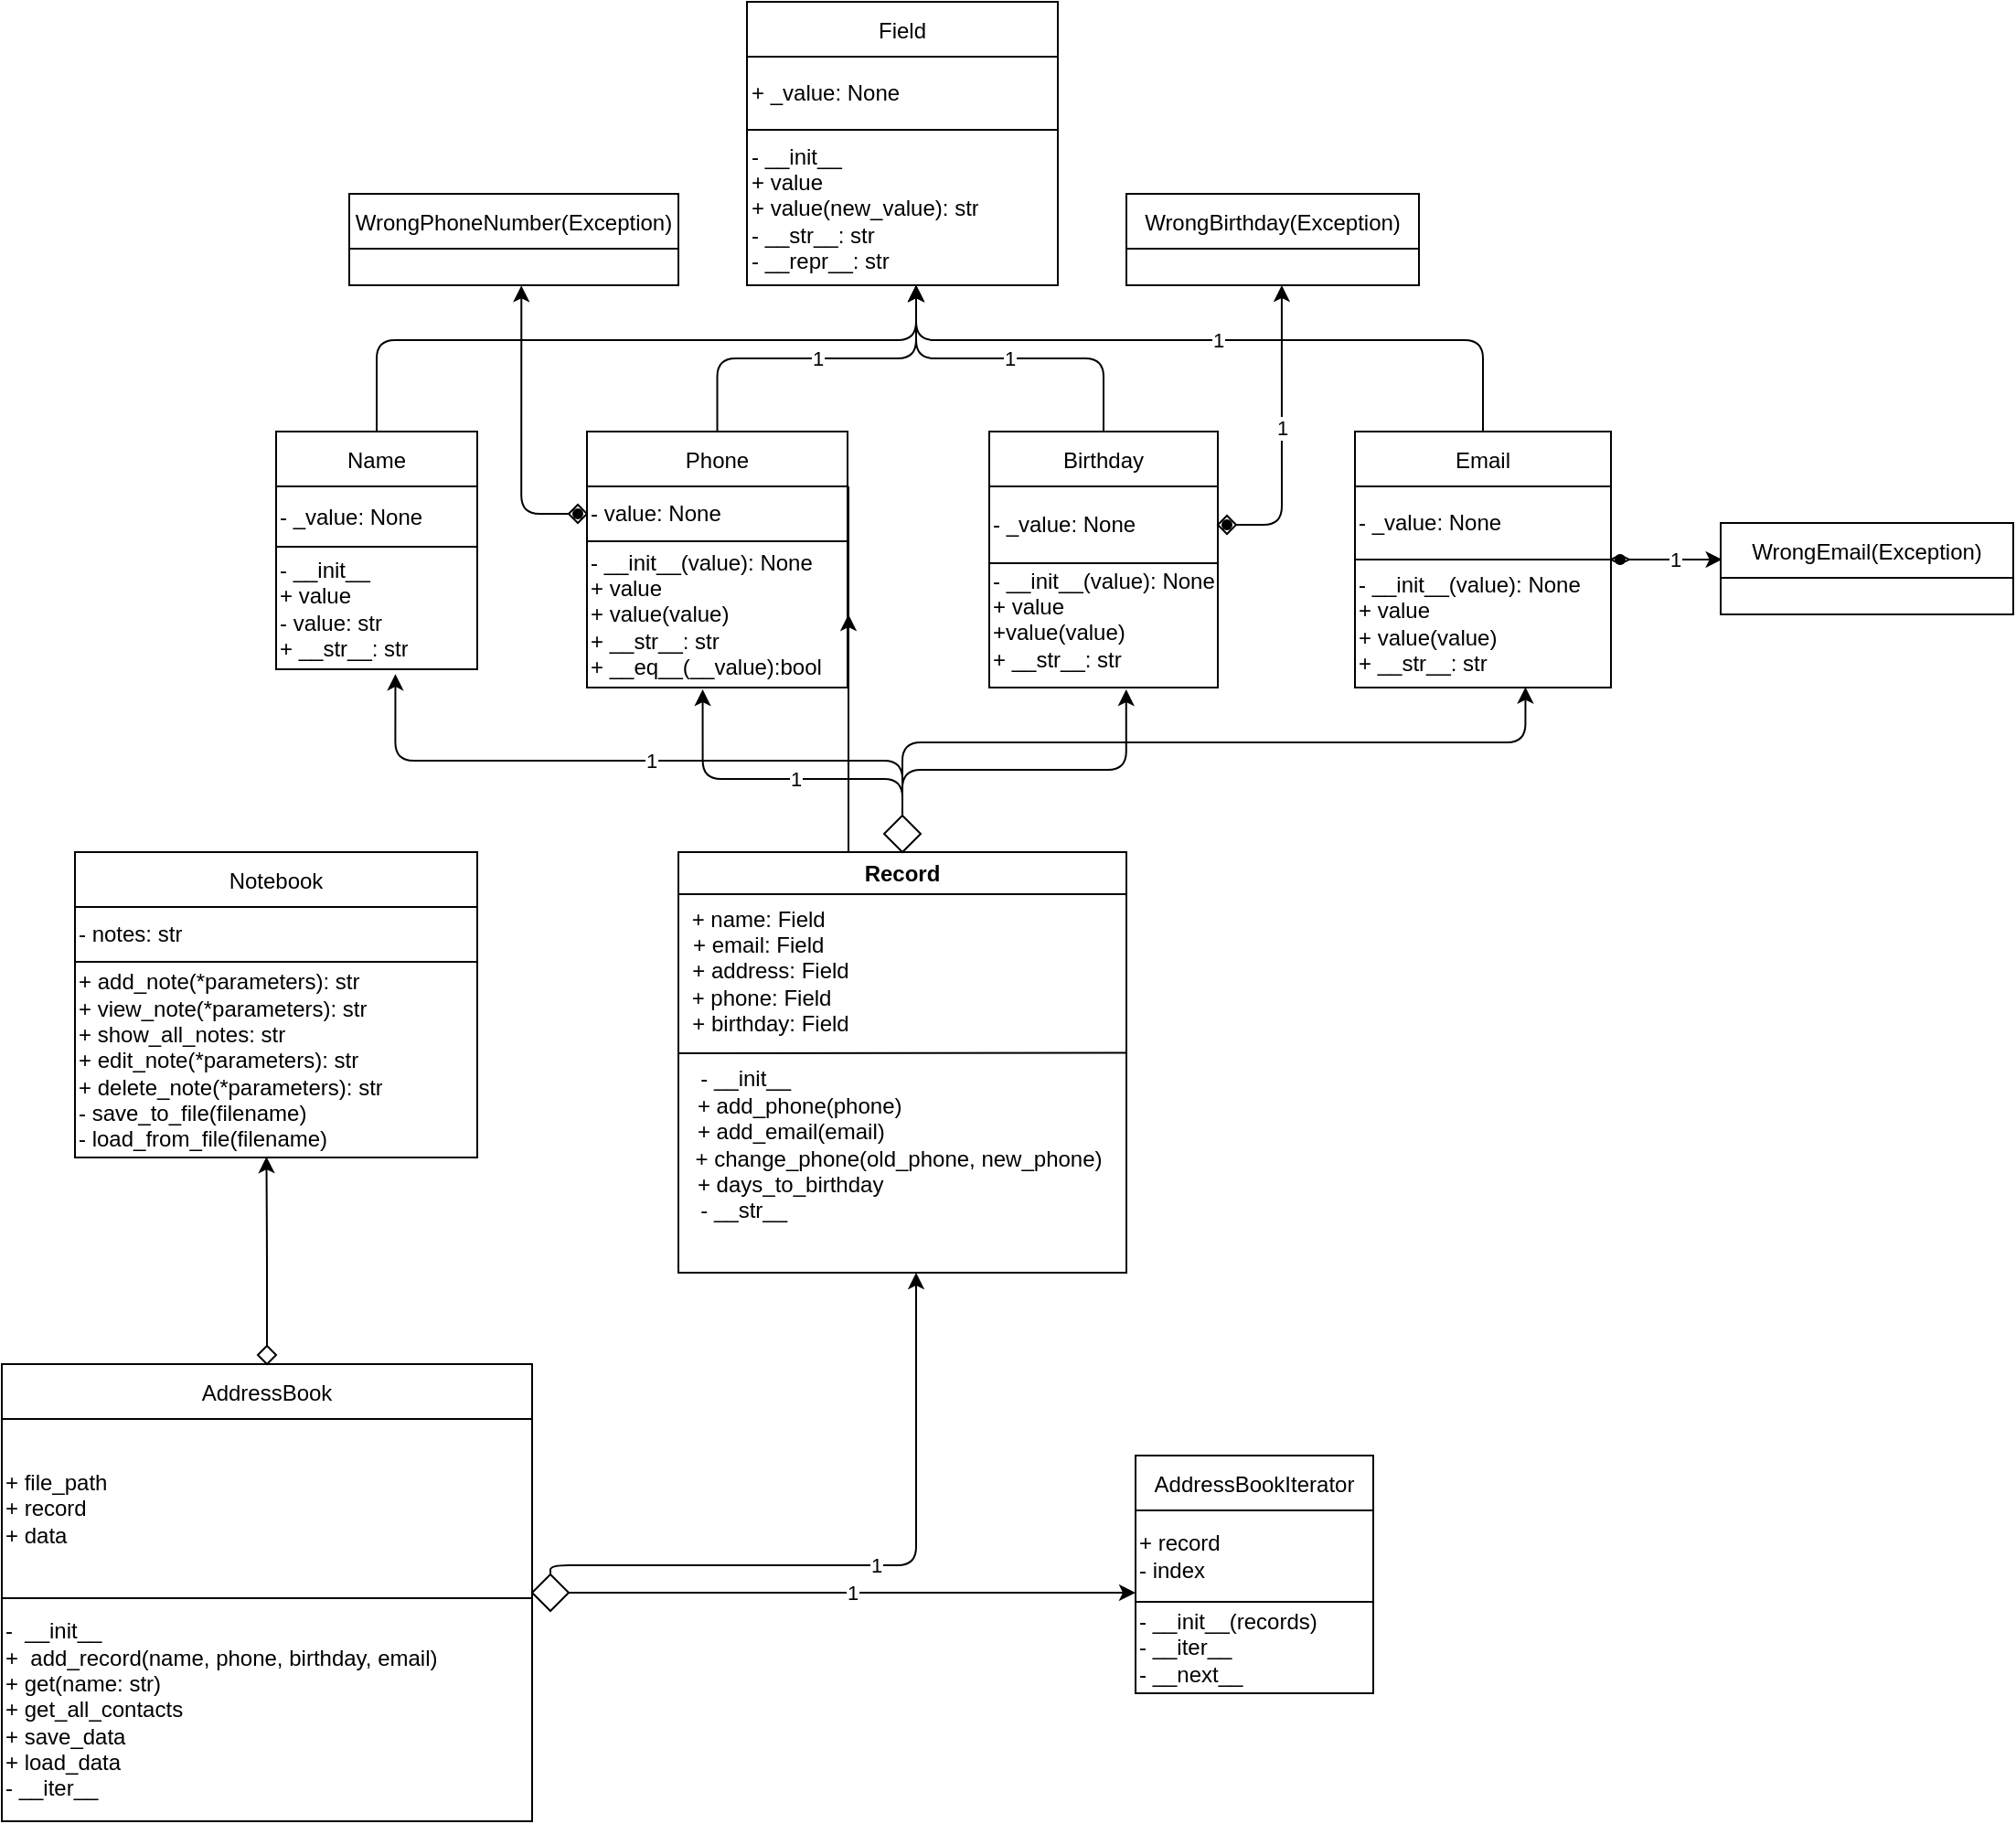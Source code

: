<mxfile>
    <diagram id="_RNh6TZqomyYQKHfPjti" name="Page-1">
        <mxGraphModel dx="1716" dy="2244" grid="1" gridSize="10" guides="1" tooltips="1" connect="1" arrows="1" fold="1" page="1" pageScale="1" pageWidth="850" pageHeight="1100" math="0" shadow="0">
            <root>
                <mxCell id="0"/>
                <mxCell id="1" parent="0"/>
                <mxCell id="130" value="" style="edgeStyle=orthogonalEdgeStyle;html=1;" edge="1" parent="1" source="5" target="129">
                    <mxGeometry relative="1" as="geometry"/>
                </mxCell>
                <mxCell id="132" style="edgeStyle=orthogonalEdgeStyle;html=1;entryX=0.599;entryY=1.015;entryDx=0;entryDy=0;entryPerimeter=0;" edge="1" parent="1" source="5" target="116">
                    <mxGeometry relative="1" as="geometry"/>
                </mxCell>
                <mxCell id="133" style="edgeStyle=orthogonalEdgeStyle;html=1;entryX=0.666;entryY=0.997;entryDx=0;entryDy=0;entryPerimeter=0;" edge="1" parent="1" source="5" target="121">
                    <mxGeometry relative="1" as="geometry">
                        <Array as="points">
                            <mxPoint x="353" y="250"/>
                            <mxPoint x="693" y="250"/>
                        </Array>
                    </mxGeometry>
                </mxCell>
                <mxCell id="134" value="1" style="edgeStyle=orthogonalEdgeStyle;html=1;entryX=0.444;entryY=1.013;entryDx=0;entryDy=0;entryPerimeter=0;" edge="1" parent="1" source="5" target="111">
                    <mxGeometry relative="1" as="geometry">
                        <Array as="points">
                            <mxPoint x="352" y="270"/>
                            <mxPoint x="243" y="270"/>
                        </Array>
                    </mxGeometry>
                </mxCell>
                <mxCell id="135" value="1" style="edgeStyle=orthogonalEdgeStyle;html=1;entryX=0.593;entryY=1.039;entryDx=0;entryDy=0;entryPerimeter=0;" edge="1" parent="1" source="5" target="126">
                    <mxGeometry relative="1" as="geometry">
                        <Array as="points">
                            <mxPoint x="353" y="260"/>
                            <mxPoint x="75" y="260"/>
                        </Array>
                    </mxGeometry>
                </mxCell>
                <mxCell id="5" value="Record" style="swimlane;whiteSpace=wrap;html=1;" parent="1" vertex="1">
                    <mxGeometry x="230" y="310" width="245" height="230" as="geometry"/>
                </mxCell>
                <mxCell id="8" value="+ name: Field&amp;nbsp; &amp;nbsp;&amp;nbsp;&lt;br&gt;+ email: Field&amp;nbsp; &amp;nbsp;&amp;nbsp;&lt;br&gt;+ address: Field&lt;br&gt;+ phone: Field&amp;nbsp; &amp;nbsp;&lt;br&gt;+ birthday: Field" style="text;html=1;align=center;verticalAlign=middle;resizable=0;points=[];autosize=1;strokeColor=none;fillColor=none;" vertex="1" parent="5">
                    <mxGeometry x="-5" y="20" width="110" height="90" as="geometry"/>
                </mxCell>
                <mxCell id="11" value="- __init__&amp;nbsp;&lt;span style=&quot;white-space: pre;&quot;&gt;&#9;&lt;/span&gt;&lt;span style=&quot;white-space: pre;&quot;&gt;&#9;&lt;/span&gt;&lt;span style=&quot;white-space: pre;&quot;&gt;&#9;&lt;/span&gt;&lt;span style=&quot;white-space: pre;&quot;&gt;&#9;&lt;/span&gt;&lt;span style=&quot;white-space: pre;&quot;&gt;&#9;&lt;/span&gt;&lt;span style=&quot;white-space: pre;&quot;&gt;&#9;&lt;/span&gt;&amp;nbsp;&lt;br&gt;&lt;span style=&quot;&quot;&gt;&#9;&lt;/span&gt;&lt;span style=&quot;&quot;&gt;&#9;&lt;/span&gt;+ add_phone(phone)&amp;nbsp;&lt;span style=&quot;white-space: pre;&quot;&gt;&#9;&lt;/span&gt;&lt;span style=&quot;white-space: pre;&quot;&gt;&#9;&lt;/span&gt;&lt;span style=&quot;white-space: pre;&quot;&gt;&#9;&lt;/span&gt;&lt;span style=&quot;white-space: pre;&quot;&gt;&#9;&lt;/span&gt;&amp;nbsp;&amp;nbsp;&lt;br&gt;+ add_email(email)&amp;nbsp;&amp;nbsp;&lt;span style=&quot;white-space: pre;&quot;&gt;&#9;&lt;/span&gt;&lt;span style=&quot;white-space: pre;&quot;&gt;&#9;&lt;/span&gt;&lt;span style=&quot;white-space: pre;&quot;&gt;&#9;&lt;/span&gt;&lt;span style=&quot;white-space: pre;&quot;&gt;&#9;&lt;/span&gt;&amp;nbsp;&amp;nbsp;&lt;br&gt;+ change_phone(old_phone, new_phone)&lt;br&gt;+ days_to_birthday&lt;span style=&quot;white-space: pre;&quot;&gt;&#9;&lt;/span&gt;&lt;span style=&quot;white-space: pre;&quot;&gt;&#9;&lt;/span&gt;&lt;span style=&quot;white-space: pre;&quot;&gt;&#9;&lt;/span&gt;&lt;span style=&quot;white-space: pre;&quot;&gt;&#9;&lt;/span&gt;&lt;span style=&quot;white-space: pre;&quot;&gt;&#9;&lt;/span&gt;&amp;nbsp;&amp;nbsp;&lt;br&gt;- __str__&lt;span style=&quot;white-space: pre;&quot;&gt;&#9;&lt;/span&gt;&lt;span style=&quot;white-space: pre;&quot;&gt;&#9;&lt;/span&gt;&lt;span style=&quot;white-space: pre;&quot;&gt;&#9;&lt;/span&gt;&lt;span style=&quot;white-space: pre;&quot;&gt;&#9;&lt;/span&gt;&lt;span style=&quot;white-space: pre;&quot;&gt;&#9;&lt;/span&gt;&lt;span style=&quot;white-space: pre;&quot;&gt;&#9;&lt;/span&gt;&lt;span style=&quot;white-space: pre;&quot;&gt;&#9;&lt;/span&gt;&amp;nbsp;" style="text;html=1;align=center;verticalAlign=middle;resizable=0;points=[];autosize=1;strokeColor=none;fillColor=none;" vertex="1" parent="5">
                    <mxGeometry x="-5" y="110" width="250" height="100" as="geometry"/>
                </mxCell>
                <mxCell id="7" style="edgeStyle=none;shape=link;html=1;width=0;entryX=0.999;entryY=-0.002;entryDx=0;entryDy=0;entryPerimeter=0;" parent="1" target="11" edge="1">
                    <mxGeometry relative="1" as="geometry">
                        <mxPoint x="230" y="420" as="sourcePoint"/>
                        <mxPoint x="470" y="420" as="targetPoint"/>
                    </mxGeometry>
                </mxCell>
                <mxCell id="91" value="1" style="edgeStyle=orthogonalEdgeStyle;html=1;startArrow=none;" edge="1" parent="1" source="92">
                    <mxGeometry relative="1" as="geometry">
                        <mxPoint x="360.0" y="540" as="targetPoint"/>
                        <Array as="points">
                            <mxPoint x="160" y="700"/>
                            <mxPoint x="360" y="700"/>
                        </Array>
                    </mxGeometry>
                </mxCell>
                <mxCell id="178" style="edgeStyle=orthogonalEdgeStyle;html=1;entryX=0.476;entryY=0.996;entryDx=0;entryDy=0;entryPerimeter=0;startArrow=none;" edge="1" parent="1" source="179" target="176">
                    <mxGeometry relative="1" as="geometry">
                        <mxPoint x="5" y="480" as="targetPoint"/>
                    </mxGeometry>
                </mxCell>
                <mxCell id="78" value="AddressBook" style="shape=table;startSize=30;container=1;collapsible=0;childLayout=tableLayout;" vertex="1" parent="1">
                    <mxGeometry x="-140" y="590" width="290" height="250" as="geometry"/>
                </mxCell>
                <mxCell id="79" value="" style="shape=tableRow;horizontal=0;startSize=0;swimlaneHead=0;swimlaneBody=0;top=0;left=0;bottom=0;right=0;collapsible=0;dropTarget=0;fillColor=none;points=[[0,0.5],[1,0.5]];portConstraint=eastwest;" vertex="1" parent="78">
                    <mxGeometry y="30" width="290" height="98" as="geometry"/>
                </mxCell>
                <mxCell id="80" value="+ file_path&lt;br&gt;+ record&lt;br&gt;+ data" style="shape=partialRectangle;html=1;whiteSpace=wrap;connectable=0;overflow=hidden;fillColor=none;top=0;left=0;bottom=0;right=0;pointerEvents=1;align=left;" vertex="1" parent="79">
                    <mxGeometry width="290" height="98" as="geometry">
                        <mxRectangle width="290" height="98" as="alternateBounds"/>
                    </mxGeometry>
                </mxCell>
                <mxCell id="81" value="" style="shape=tableRow;horizontal=0;startSize=0;swimlaneHead=0;swimlaneBody=0;top=0;left=0;bottom=0;right=0;collapsible=0;dropTarget=0;fillColor=none;points=[[0,0.5],[1,0.5]];portConstraint=eastwest;" vertex="1" parent="78">
                    <mxGeometry y="128" width="290" height="122" as="geometry"/>
                </mxCell>
                <mxCell id="82" value="-&amp;nbsp; __init__&lt;br&gt;+&amp;nbsp; add_record(name, phone, birthday, email)&amp;nbsp;&lt;br&gt;+ get(name: str)&lt;br&gt;+ get_all_contacts&lt;br&gt;+ save_data&lt;br&gt;+ load_data&lt;br&gt;- __iter__" style="shape=partialRectangle;html=1;whiteSpace=wrap;connectable=0;overflow=hidden;fillColor=none;top=0;left=0;bottom=0;right=0;pointerEvents=1;align=left;" vertex="1" parent="81">
                    <mxGeometry width="290" height="122" as="geometry">
                        <mxRectangle width="290" height="122" as="alternateBounds"/>
                    </mxGeometry>
                </mxCell>
                <mxCell id="94" value="1" style="edgeStyle=orthogonalEdgeStyle;html=1;" edge="1" parent="1" source="92">
                    <mxGeometry relative="1" as="geometry">
                        <mxPoint x="480" y="715" as="targetPoint"/>
                        <Array as="points">
                            <mxPoint x="360" y="715"/>
                            <mxPoint x="360" y="715"/>
                        </Array>
                    </mxGeometry>
                </mxCell>
                <mxCell id="92" value="" style="rhombus;whiteSpace=wrap;html=1;" vertex="1" parent="1">
                    <mxGeometry x="150" y="705" width="20" height="20" as="geometry"/>
                </mxCell>
                <mxCell id="95" value="AddressBookIterator" style="shape=table;startSize=30;container=1;collapsible=0;childLayout=tableLayout;" vertex="1" parent="1">
                    <mxGeometry x="480" y="640" width="130" height="130" as="geometry"/>
                </mxCell>
                <mxCell id="96" value="" style="shape=tableRow;horizontal=0;startSize=0;swimlaneHead=0;swimlaneBody=0;top=0;left=0;bottom=0;right=0;collapsible=0;dropTarget=0;fillColor=none;points=[[0,0.5],[1,0.5]];portConstraint=eastwest;" vertex="1" parent="95">
                    <mxGeometry y="30" width="130" height="50" as="geometry"/>
                </mxCell>
                <mxCell id="97" value="+ record&lt;br&gt;&lt;div style=&quot;&quot;&gt;&lt;span style=&quot;background-color: initial;&quot;&gt;- index&lt;/span&gt;&lt;/div&gt;" style="shape=partialRectangle;html=1;whiteSpace=wrap;connectable=0;overflow=hidden;fillColor=none;top=0;left=0;bottom=0;right=0;pointerEvents=1;align=left;" vertex="1" parent="96">
                    <mxGeometry width="130" height="50" as="geometry">
                        <mxRectangle width="130" height="50" as="alternateBounds"/>
                    </mxGeometry>
                </mxCell>
                <mxCell id="98" value="" style="shape=tableRow;horizontal=0;startSize=0;swimlaneHead=0;swimlaneBody=0;top=0;left=0;bottom=0;right=0;collapsible=0;dropTarget=0;fillColor=none;points=[[0,0.5],[1,0.5]];portConstraint=eastwest;" vertex="1" parent="95">
                    <mxGeometry y="80" width="130" height="50" as="geometry"/>
                </mxCell>
                <mxCell id="99" value="- __init__(records)&lt;br&gt;- __iter__&lt;br&gt;- __next__" style="shape=partialRectangle;html=1;whiteSpace=wrap;connectable=0;overflow=hidden;fillColor=none;top=0;left=0;bottom=0;right=0;pointerEvents=1;align=left;" vertex="1" parent="98">
                    <mxGeometry width="130" height="50" as="geometry">
                        <mxRectangle width="130" height="50" as="alternateBounds"/>
                    </mxGeometry>
                </mxCell>
                <mxCell id="100" value="Field" style="shape=table;startSize=30;container=1;collapsible=0;childLayout=tableLayout;" vertex="1" parent="1">
                    <mxGeometry x="267.5" y="-155" width="170" height="155.0" as="geometry"/>
                </mxCell>
                <mxCell id="101" value="" style="shape=tableRow;horizontal=0;startSize=0;swimlaneHead=0;swimlaneBody=0;top=0;left=0;bottom=0;right=0;collapsible=0;dropTarget=0;fillColor=none;points=[[0,0.5],[1,0.5]];portConstraint=eastwest;" vertex="1" parent="100">
                    <mxGeometry y="30" width="170" height="40" as="geometry"/>
                </mxCell>
                <mxCell id="102" value="+ _value: None" style="shape=partialRectangle;html=1;whiteSpace=wrap;connectable=0;overflow=hidden;fillColor=none;top=0;left=0;bottom=0;right=0;pointerEvents=1;align=left;" vertex="1" parent="101">
                    <mxGeometry width="170" height="40" as="geometry">
                        <mxRectangle width="170" height="40" as="alternateBounds"/>
                    </mxGeometry>
                </mxCell>
                <mxCell id="103" value="" style="shape=tableRow;horizontal=0;startSize=0;swimlaneHead=0;swimlaneBody=0;top=0;left=0;bottom=0;right=0;collapsible=0;dropTarget=0;fillColor=none;points=[[0,0.5],[1,0.5]];portConstraint=eastwest;" vertex="1" parent="100">
                    <mxGeometry y="70" width="170" height="85" as="geometry"/>
                </mxCell>
                <mxCell id="104" value="- __init__&lt;br&gt;+ value&lt;br&gt;+ value(new_value): str&lt;br&gt;- __str__: str&lt;br&gt;- __repr__: str" style="shape=partialRectangle;html=1;whiteSpace=wrap;connectable=0;overflow=hidden;fillColor=none;top=0;left=0;bottom=0;right=0;pointerEvents=1;align=left;" vertex="1" parent="103">
                    <mxGeometry width="170" height="85" as="geometry">
                        <mxRectangle width="170" height="85" as="alternateBounds"/>
                    </mxGeometry>
                </mxCell>
                <mxCell id="141" value="1" style="edgeStyle=orthogonalEdgeStyle;html=1;" edge="1" parent="1" source="108">
                    <mxGeometry relative="1" as="geometry">
                        <mxPoint x="360" as="targetPoint"/>
                        <Array as="points">
                            <mxPoint x="251" y="40"/>
                            <mxPoint x="360" y="40"/>
                        </Array>
                    </mxGeometry>
                </mxCell>
                <mxCell id="108" value="Phone" style="shape=table;startSize=30;container=1;collapsible=0;childLayout=tableLayout;" vertex="1" parent="1">
                    <mxGeometry x="180" y="80" width="142.5" height="140" as="geometry"/>
                </mxCell>
                <mxCell id="109" value="" style="shape=tableRow;horizontal=0;startSize=0;swimlaneHead=0;swimlaneBody=0;top=0;left=0;bottom=0;right=0;collapsible=0;dropTarget=0;fillColor=none;points=[[0,0.5],[1,0.5]];portConstraint=eastwest;" vertex="1" parent="108">
                    <mxGeometry y="30" width="142.5" height="30" as="geometry"/>
                </mxCell>
                <mxCell id="110" value="- value: None" style="shape=partialRectangle;html=1;whiteSpace=wrap;connectable=0;overflow=hidden;fillColor=none;top=0;left=0;bottom=0;right=0;pointerEvents=1;align=left;" vertex="1" parent="109">
                    <mxGeometry width="143" height="30" as="geometry">
                        <mxRectangle width="143" height="30" as="alternateBounds"/>
                    </mxGeometry>
                </mxCell>
                <mxCell id="111" value="" style="shape=tableRow;horizontal=0;startSize=0;swimlaneHead=0;swimlaneBody=0;top=0;left=0;bottom=0;right=0;collapsible=0;dropTarget=0;fillColor=none;points=[[0,0.5],[1,0.5]];portConstraint=eastwest;" vertex="1" parent="108">
                    <mxGeometry y="60" width="142.5" height="80" as="geometry"/>
                </mxCell>
                <mxCell id="112" value="- __init__(value): None&lt;br&gt;+ value&lt;br&gt;+ value(value)&lt;br&gt;+ __str__: str&lt;br&gt;+ __eq__(__value):bool" style="shape=partialRectangle;html=1;whiteSpace=wrap;connectable=0;overflow=hidden;fillColor=none;top=0;left=0;bottom=0;right=0;pointerEvents=1;align=left;" vertex="1" parent="111">
                    <mxGeometry width="143" height="80" as="geometry">
                        <mxRectangle width="143" height="80" as="alternateBounds"/>
                    </mxGeometry>
                </mxCell>
                <mxCell id="129" value="" style="rhombus;whiteSpace=wrap;html=1;fontStyle=1;startSize=23;" vertex="1" parent="111">
                    <mxGeometry x="143" width="NaN" height="80" as="geometry">
                        <mxRectangle width="NaN" height="80" as="alternateBounds"/>
                    </mxGeometry>
                </mxCell>
                <mxCell id="142" value="1" style="edgeStyle=orthogonalEdgeStyle;html=1;" edge="1" parent="1" source="113">
                    <mxGeometry relative="1" as="geometry">
                        <mxPoint x="360" as="targetPoint"/>
                        <Array as="points">
                            <mxPoint x="463" y="40"/>
                            <mxPoint x="360" y="40"/>
                        </Array>
                    </mxGeometry>
                </mxCell>
                <mxCell id="113" value="Birthday" style="shape=table;startSize=30;container=1;collapsible=0;childLayout=tableLayout;" vertex="1" parent="1">
                    <mxGeometry x="400" y="80" width="125" height="140" as="geometry"/>
                </mxCell>
                <mxCell id="114" value="" style="shape=tableRow;horizontal=0;startSize=0;swimlaneHead=0;swimlaneBody=0;top=0;left=0;bottom=0;right=0;collapsible=0;dropTarget=0;fillColor=none;points=[[0,0.5],[1,0.5]];portConstraint=eastwest;" vertex="1" parent="113">
                    <mxGeometry y="30" width="125" height="42" as="geometry"/>
                </mxCell>
                <mxCell id="115" value="- _value: None" style="shape=partialRectangle;html=1;whiteSpace=wrap;connectable=0;overflow=hidden;fillColor=none;top=0;left=0;bottom=0;right=0;pointerEvents=1;align=left;" vertex="1" parent="114">
                    <mxGeometry width="125" height="42" as="geometry">
                        <mxRectangle width="125" height="42" as="alternateBounds"/>
                    </mxGeometry>
                </mxCell>
                <mxCell id="116" value="" style="shape=tableRow;horizontal=0;startSize=0;swimlaneHead=0;swimlaneBody=0;top=0;left=0;bottom=0;right=0;collapsible=0;dropTarget=0;fillColor=none;points=[[0,0.5],[1,0.5]];portConstraint=eastwest;" vertex="1" parent="113">
                    <mxGeometry y="72" width="125" height="68" as="geometry"/>
                </mxCell>
                <mxCell id="117" value="- __init__(value): None&lt;br&gt;+ value&lt;br&gt;+value(value)&lt;br&gt;+ __str__: str&lt;br&gt;&lt;div style=&quot;&quot;&gt;&lt;br&gt;&lt;/div&gt;" style="shape=partialRectangle;html=1;whiteSpace=wrap;connectable=0;overflow=hidden;fillColor=none;top=0;left=0;bottom=0;right=0;pointerEvents=1;align=left;" vertex="1" parent="116">
                    <mxGeometry width="125" height="68" as="geometry">
                        <mxRectangle width="125" height="68" as="alternateBounds"/>
                    </mxGeometry>
                </mxCell>
                <mxCell id="139" value="1" style="edgeStyle=orthogonalEdgeStyle;html=1;" edge="1" parent="1" source="118">
                    <mxGeometry relative="1" as="geometry">
                        <mxPoint x="360" as="targetPoint"/>
                        <Array as="points">
                            <mxPoint x="670" y="30"/>
                            <mxPoint x="360" y="30"/>
                        </Array>
                    </mxGeometry>
                </mxCell>
                <mxCell id="152" value="1" style="edgeStyle=orthogonalEdgeStyle;html=1;entryX=0.005;entryY=0.399;entryDx=0;entryDy=0;entryPerimeter=0;startArrow=none;" edge="1" parent="1" source="153" target="143">
                    <mxGeometry relative="1" as="geometry"/>
                </mxCell>
                <mxCell id="118" value="Email" style="shape=table;startSize=30;container=1;collapsible=0;childLayout=tableLayout;" vertex="1" parent="1">
                    <mxGeometry x="600" y="80" width="140" height="140" as="geometry"/>
                </mxCell>
                <mxCell id="119" value="" style="shape=tableRow;horizontal=0;startSize=0;swimlaneHead=0;swimlaneBody=0;top=0;left=0;bottom=0;right=0;collapsible=0;dropTarget=0;fillColor=none;points=[[0,0.5],[1,0.5]];portConstraint=eastwest;" vertex="1" parent="118">
                    <mxGeometry y="30" width="140" height="40" as="geometry"/>
                </mxCell>
                <mxCell id="120" value="- _value: None" style="shape=partialRectangle;html=1;whiteSpace=wrap;connectable=0;overflow=hidden;fillColor=none;top=0;left=0;bottom=0;right=0;pointerEvents=1;align=left;" vertex="1" parent="119">
                    <mxGeometry width="140" height="40" as="geometry">
                        <mxRectangle width="140" height="40" as="alternateBounds"/>
                    </mxGeometry>
                </mxCell>
                <mxCell id="121" value="" style="shape=tableRow;horizontal=0;startSize=0;swimlaneHead=0;swimlaneBody=0;top=0;left=0;bottom=0;right=0;collapsible=0;dropTarget=0;fillColor=none;points=[[0,0.5],[1,0.5]];portConstraint=eastwest;" vertex="1" parent="118">
                    <mxGeometry y="70" width="140" height="70" as="geometry"/>
                </mxCell>
                <mxCell id="122" value="- __init__(value): None&lt;br&gt;+ value&lt;br&gt;+ value(value)&lt;br&gt;+ __str__: str" style="shape=partialRectangle;html=1;whiteSpace=wrap;connectable=0;overflow=hidden;fillColor=none;top=0;left=0;bottom=0;right=0;pointerEvents=1;align=left;" vertex="1" parent="121">
                    <mxGeometry width="140" height="70" as="geometry">
                        <mxRectangle width="140" height="70" as="alternateBounds"/>
                    </mxGeometry>
                </mxCell>
                <mxCell id="140" style="edgeStyle=orthogonalEdgeStyle;html=1;" edge="1" parent="1" source="123">
                    <mxGeometry relative="1" as="geometry">
                        <mxPoint x="360" as="targetPoint"/>
                        <Array as="points">
                            <mxPoint x="65" y="30"/>
                            <mxPoint x="360" y="30"/>
                        </Array>
                    </mxGeometry>
                </mxCell>
                <mxCell id="123" value="Name" style="shape=table;startSize=30;container=1;collapsible=0;childLayout=tableLayout;" vertex="1" parent="1">
                    <mxGeometry x="10" y="80" width="110" height="130" as="geometry"/>
                </mxCell>
                <mxCell id="124" value="" style="shape=tableRow;horizontal=0;startSize=0;swimlaneHead=0;swimlaneBody=0;top=0;left=0;bottom=0;right=0;collapsible=0;dropTarget=0;fillColor=none;points=[[0,0.5],[1,0.5]];portConstraint=eastwest;" vertex="1" parent="123">
                    <mxGeometry y="30" width="110" height="33" as="geometry"/>
                </mxCell>
                <mxCell id="125" value="- _value: None" style="shape=partialRectangle;html=1;whiteSpace=wrap;connectable=0;overflow=hidden;fillColor=none;top=0;left=0;bottom=0;right=0;pointerEvents=1;align=left;" vertex="1" parent="124">
                    <mxGeometry width="110" height="33" as="geometry">
                        <mxRectangle width="110" height="33" as="alternateBounds"/>
                    </mxGeometry>
                </mxCell>
                <mxCell id="126" value="" style="shape=tableRow;horizontal=0;startSize=0;swimlaneHead=0;swimlaneBody=0;top=0;left=0;bottom=0;right=0;collapsible=0;dropTarget=0;fillColor=none;points=[[0,0.5],[1,0.5]];portConstraint=eastwest;" vertex="1" parent="123">
                    <mxGeometry y="63" width="110" height="67" as="geometry"/>
                </mxCell>
                <mxCell id="127" value="&lt;div style=&quot;&quot;&gt;&lt;span style=&quot;background-color: initial;&quot;&gt;- __init__&lt;/span&gt;&lt;/div&gt;&lt;div style=&quot;&quot;&gt;&lt;span style=&quot;background-color: initial;&quot;&gt;+ value&lt;/span&gt;&lt;/div&gt;&lt;div style=&quot;&quot;&gt;&lt;span style=&quot;background-color: initial;&quot;&gt;- value: str&lt;/span&gt;&lt;/div&gt;&lt;div style=&quot;&quot;&gt;&lt;span style=&quot;background-color: initial;&quot;&gt;+ __str__: str&lt;/span&gt;&lt;/div&gt;" style="shape=partialRectangle;html=1;whiteSpace=wrap;connectable=0;overflow=hidden;fillColor=none;top=0;left=0;bottom=0;right=0;pointerEvents=1;align=left;" vertex="1" parent="126">
                    <mxGeometry width="110" height="67" as="geometry">
                        <mxRectangle width="110" height="67" as="alternateBounds"/>
                    </mxGeometry>
                </mxCell>
                <mxCell id="136" value="" style="rhombus;whiteSpace=wrap;html=1;" vertex="1" parent="1">
                    <mxGeometry x="342.5" y="290" width="20" height="20" as="geometry"/>
                </mxCell>
                <mxCell id="143" value="WrongEmail(Exception)" style="shape=table;startSize=30;container=1;collapsible=0;childLayout=tableLayout;" vertex="1" parent="1">
                    <mxGeometry x="800" y="130" width="160" height="50" as="geometry"/>
                </mxCell>
                <mxCell id="144" value="" style="shape=tableRow;horizontal=0;startSize=0;swimlaneHead=0;swimlaneBody=0;top=0;left=0;bottom=0;right=0;collapsible=0;dropTarget=0;fillColor=none;points=[[0,0.5],[1,0.5]];portConstraint=eastwest;" vertex="1" parent="143">
                    <mxGeometry y="30" width="160" height="20" as="geometry"/>
                </mxCell>
                <mxCell id="145" value="" style="shape=partialRectangle;html=1;whiteSpace=wrap;connectable=0;overflow=hidden;fillColor=none;top=0;left=0;bottom=0;right=0;pointerEvents=1;" vertex="1" parent="144">
                    <mxGeometry width="160" height="20" as="geometry">
                        <mxRectangle width="160" height="20" as="alternateBounds"/>
                    </mxGeometry>
                </mxCell>
                <mxCell id="146" value="WrongPhoneNumber(Exception)" style="shape=table;startSize=30;container=1;collapsible=0;childLayout=tableLayout;" vertex="1" parent="1">
                    <mxGeometry x="50" y="-50" width="180" height="50" as="geometry"/>
                </mxCell>
                <mxCell id="147" value="" style="shape=tableRow;horizontal=0;startSize=0;swimlaneHead=0;swimlaneBody=0;top=0;left=0;bottom=0;right=0;collapsible=0;dropTarget=0;fillColor=none;points=[[0,0.5],[1,0.5]];portConstraint=eastwest;" vertex="1" parent="146">
                    <mxGeometry y="30" width="180" height="20" as="geometry"/>
                </mxCell>
                <mxCell id="148" value="" style="shape=partialRectangle;html=1;whiteSpace=wrap;connectable=0;overflow=hidden;fillColor=none;top=0;left=0;bottom=0;right=0;pointerEvents=1;" vertex="1" parent="147">
                    <mxGeometry width="180" height="20" as="geometry">
                        <mxRectangle width="180" height="20" as="alternateBounds"/>
                    </mxGeometry>
                </mxCell>
                <mxCell id="149" value="WrongBirthday(Exception)" style="shape=table;startSize=30;container=1;collapsible=0;childLayout=tableLayout;" vertex="1" parent="1">
                    <mxGeometry x="475" y="-50" width="160" height="50" as="geometry"/>
                </mxCell>
                <mxCell id="150" value="" style="shape=tableRow;horizontal=0;startSize=0;swimlaneHead=0;swimlaneBody=0;top=0;left=0;bottom=0;right=0;collapsible=0;dropTarget=0;fillColor=none;points=[[0,0.5],[1,0.5]];portConstraint=eastwest;" vertex="1" parent="149">
                    <mxGeometry y="30" width="160" height="20" as="geometry"/>
                </mxCell>
                <mxCell id="151" value="" style="shape=partialRectangle;html=1;whiteSpace=wrap;connectable=0;overflow=hidden;fillColor=none;top=0;left=0;bottom=0;right=0;pointerEvents=1;" vertex="1" parent="150">
                    <mxGeometry width="160" height="20" as="geometry">
                        <mxRectangle width="160" height="20" as="alternateBounds"/>
                    </mxGeometry>
                </mxCell>
                <mxCell id="153" value="" style="rhombus;whiteSpace=wrap;html=1;" vertex="1" parent="1">
                    <mxGeometry x="740" y="147.5" width="10" height="5" as="geometry"/>
                </mxCell>
                <mxCell id="156" value="" style="shape=waypoint;sketch=0;fillStyle=solid;size=6;pointerEvents=1;points=[];fillColor=none;resizable=0;rotatable=0;perimeter=centerPerimeter;snapToPoint=1;" vertex="1" parent="1">
                    <mxGeometry x="735" y="140" width="20" height="20" as="geometry"/>
                </mxCell>
                <mxCell id="159" value="1" style="edgeStyle=orthogonalEdgeStyle;html=1;entryX=0.531;entryY=1;entryDx=0;entryDy=0;entryPerimeter=0;startArrow=none;exitX=1;exitY=0.5;exitDx=0;exitDy=0;" edge="1" parent="1" source="164" target="150">
                    <mxGeometry relative="1" as="geometry">
                        <mxPoint x="530.0" y="135" as="sourcePoint"/>
                        <Array as="points">
                            <mxPoint x="560" y="131"/>
                        </Array>
                    </mxGeometry>
                </mxCell>
                <mxCell id="163" style="edgeStyle=orthogonalEdgeStyle;html=1;entryX=0.523;entryY=1.009;entryDx=0;entryDy=0;entryPerimeter=0;startArrow=none;" edge="1" parent="1" source="170" target="147">
                    <mxGeometry relative="1" as="geometry">
                        <Array as="points">
                            <mxPoint x="144" y="125"/>
                        </Array>
                    </mxGeometry>
                </mxCell>
                <mxCell id="165" value="" style="edgeStyle=orthogonalEdgeStyle;html=1;entryX=0.531;entryY=1;entryDx=0;entryDy=0;entryPerimeter=0;startArrow=none;exitX=1;exitY=0.5;exitDx=0;exitDy=0;endArrow=none;" edge="1" parent="1" source="114" target="164">
                    <mxGeometry relative="1" as="geometry">
                        <mxPoint x="525.0" y="131.0" as="sourcePoint"/>
                        <mxPoint x="559.96" as="targetPoint"/>
                        <Array as="points"/>
                    </mxGeometry>
                </mxCell>
                <mxCell id="164" value="" style="rhombus;whiteSpace=wrap;html=1;" vertex="1" parent="1">
                    <mxGeometry x="525" y="126" width="10" height="10" as="geometry"/>
                </mxCell>
                <mxCell id="166" value="" style="shape=waypoint;sketch=0;fillStyle=solid;size=6;pointerEvents=1;points=[];fillColor=none;resizable=0;rotatable=0;perimeter=centerPerimeter;snapToPoint=1;" vertex="1" parent="1">
                    <mxGeometry x="520" y="121" width="20" height="20" as="geometry"/>
                </mxCell>
                <mxCell id="170" value="" style="rhombus;whiteSpace=wrap;html=1;" vertex="1" parent="1">
                    <mxGeometry x="170" y="120" width="10" height="10" as="geometry"/>
                </mxCell>
                <mxCell id="172" value="" style="shape=waypoint;sketch=0;fillStyle=solid;size=6;pointerEvents=1;points=[];fillColor=none;resizable=0;rotatable=0;perimeter=centerPerimeter;snapToPoint=1;" vertex="1" parent="1">
                    <mxGeometry x="165" y="115" width="20" height="20" as="geometry"/>
                </mxCell>
                <mxCell id="173" value="Notebook" style="shape=table;startSize=30;container=1;collapsible=0;childLayout=tableLayout;" vertex="1" parent="1">
                    <mxGeometry x="-100" y="310" width="220" height="167" as="geometry"/>
                </mxCell>
                <mxCell id="174" value="" style="shape=tableRow;horizontal=0;startSize=0;swimlaneHead=0;swimlaneBody=0;top=0;left=0;bottom=0;right=0;collapsible=0;dropTarget=0;fillColor=none;points=[[0,0.5],[1,0.5]];portConstraint=eastwest;" vertex="1" parent="173">
                    <mxGeometry y="30" width="220" height="30" as="geometry"/>
                </mxCell>
                <mxCell id="175" value="- notes: str" style="shape=partialRectangle;html=1;whiteSpace=wrap;connectable=0;overflow=hidden;fillColor=none;top=0;left=0;bottom=0;right=0;pointerEvents=1;align=left;" vertex="1" parent="174">
                    <mxGeometry width="220" height="30" as="geometry">
                        <mxRectangle width="220" height="30" as="alternateBounds"/>
                    </mxGeometry>
                </mxCell>
                <mxCell id="176" value="" style="shape=tableRow;horizontal=0;startSize=0;swimlaneHead=0;swimlaneBody=0;top=0;left=0;bottom=0;right=0;collapsible=0;dropTarget=0;fillColor=none;points=[[0,0.5],[1,0.5]];portConstraint=eastwest;" vertex="1" parent="173">
                    <mxGeometry y="60" width="220" height="107" as="geometry"/>
                </mxCell>
                <mxCell id="177" value="+ add_note(*parameters): str&lt;br&gt;+ view_note(*parameters): str&lt;br&gt;+ show_all_notes: str&lt;br&gt;+ edit_note(*parameters): str&lt;br&gt;+ delete_note(*parameters): str&lt;br&gt;- save_to_file(filename)&lt;br&gt;- load_from_file(filename)" style="shape=partialRectangle;html=1;whiteSpace=wrap;connectable=0;overflow=hidden;fillColor=none;top=0;left=0;bottom=0;right=0;pointerEvents=1;align=left;" vertex="1" parent="176">
                    <mxGeometry width="220" height="107" as="geometry">
                        <mxRectangle width="220" height="107" as="alternateBounds"/>
                    </mxGeometry>
                </mxCell>
                <mxCell id="180" value="" style="edgeStyle=orthogonalEdgeStyle;html=1;entryX=0.476;entryY=0.996;entryDx=0;entryDy=0;entryPerimeter=0;endArrow=none;" edge="1" parent="1" source="78" target="179">
                    <mxGeometry relative="1" as="geometry">
                        <mxPoint x="4.72" y="476.572" as="targetPoint"/>
                        <mxPoint x="5" y="590" as="sourcePoint"/>
                    </mxGeometry>
                </mxCell>
                <mxCell id="179" value="" style="rhombus;whiteSpace=wrap;html=1;" vertex="1" parent="1">
                    <mxGeometry y="580" width="10" height="10" as="geometry"/>
                </mxCell>
            </root>
        </mxGraphModel>
    </diagram>
</mxfile>